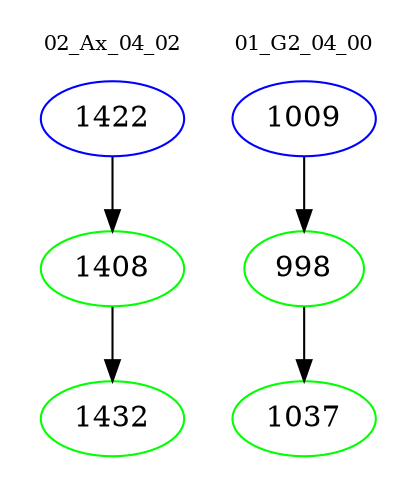 digraph{
subgraph cluster_0 {
color = white
label = "02_Ax_04_02";
fontsize=10;
T0_1422 [label="1422", color="blue"]
T0_1422 -> T0_1408 [color="black"]
T0_1408 [label="1408", color="green"]
T0_1408 -> T0_1432 [color="black"]
T0_1432 [label="1432", color="green"]
}
subgraph cluster_1 {
color = white
label = "01_G2_04_00";
fontsize=10;
T1_1009 [label="1009", color="blue"]
T1_1009 -> T1_998 [color="black"]
T1_998 [label="998", color="green"]
T1_998 -> T1_1037 [color="black"]
T1_1037 [label="1037", color="green"]
}
}
